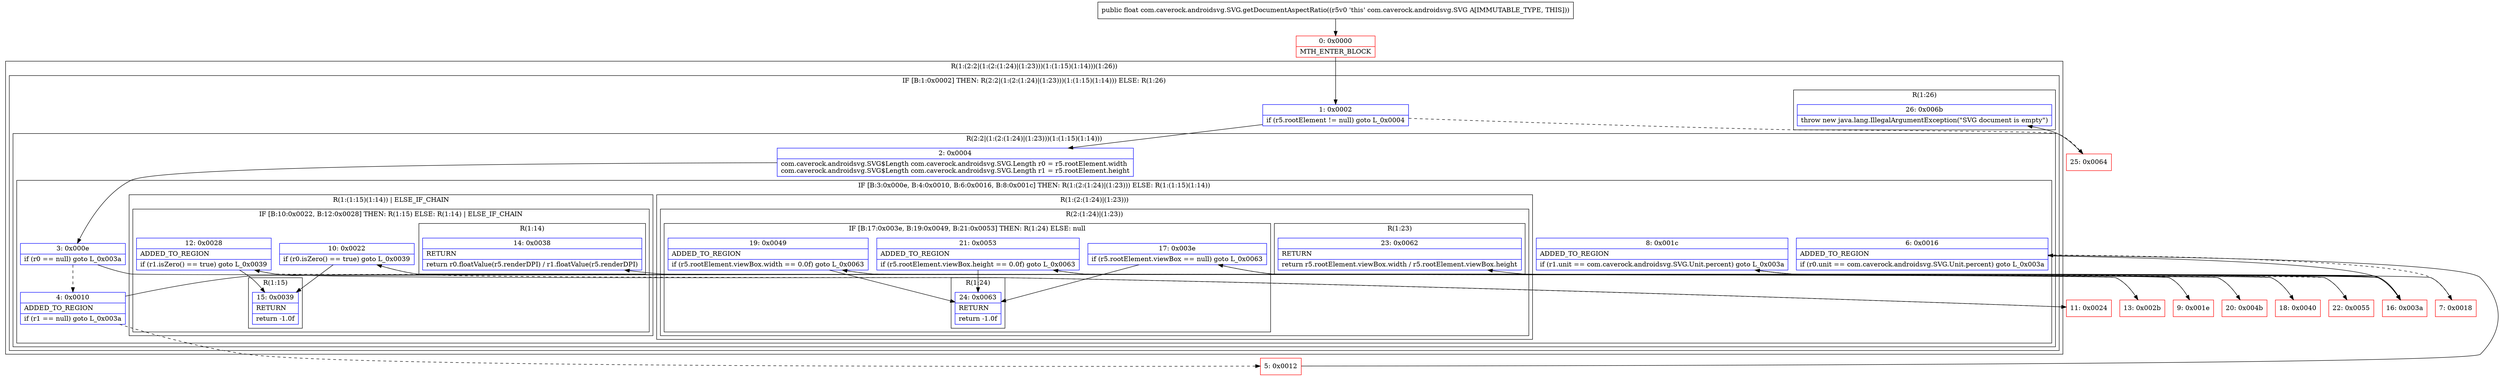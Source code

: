 digraph "CFG forcom.caverock.androidsvg.SVG.getDocumentAspectRatio()F" {
subgraph cluster_Region_783650705 {
label = "R(1:(2:2|(1:(2:(1:24)|(1:23)))(1:(1:15)(1:14)))(1:26))";
node [shape=record,color=blue];
subgraph cluster_IfRegion_1246609438 {
label = "IF [B:1:0x0002] THEN: R(2:2|(1:(2:(1:24)|(1:23)))(1:(1:15)(1:14))) ELSE: R(1:26)";
node [shape=record,color=blue];
Node_1 [shape=record,label="{1\:\ 0x0002|if (r5.rootElement != null) goto L_0x0004\l}"];
subgraph cluster_Region_1058474619 {
label = "R(2:2|(1:(2:(1:24)|(1:23)))(1:(1:15)(1:14)))";
node [shape=record,color=blue];
Node_2 [shape=record,label="{2\:\ 0x0004|com.caverock.androidsvg.SVG$Length com.caverock.androidsvg.SVG.Length r0 = r5.rootElement.width\lcom.caverock.androidsvg.SVG$Length com.caverock.androidsvg.SVG.Length r1 = r5.rootElement.height\l}"];
subgraph cluster_IfRegion_1380114358 {
label = "IF [B:3:0x000e, B:4:0x0010, B:6:0x0016, B:8:0x001c] THEN: R(1:(2:(1:24)|(1:23))) ELSE: R(1:(1:15)(1:14))";
node [shape=record,color=blue];
Node_3 [shape=record,label="{3\:\ 0x000e|if (r0 == null) goto L_0x003a\l}"];
Node_4 [shape=record,label="{4\:\ 0x0010|ADDED_TO_REGION\l|if (r1 == null) goto L_0x003a\l}"];
Node_6 [shape=record,label="{6\:\ 0x0016|ADDED_TO_REGION\l|if (r0.unit == com.caverock.androidsvg.SVG.Unit.percent) goto L_0x003a\l}"];
Node_8 [shape=record,label="{8\:\ 0x001c|ADDED_TO_REGION\l|if (r1.unit == com.caverock.androidsvg.SVG.Unit.percent) goto L_0x003a\l}"];
subgraph cluster_Region_774153583 {
label = "R(1:(2:(1:24)|(1:23)))";
node [shape=record,color=blue];
subgraph cluster_Region_1231852153 {
label = "R(2:(1:24)|(1:23))";
node [shape=record,color=blue];
subgraph cluster_IfRegion_1260864962 {
label = "IF [B:17:0x003e, B:19:0x0049, B:21:0x0053] THEN: R(1:24) ELSE: null";
node [shape=record,color=blue];
Node_17 [shape=record,label="{17\:\ 0x003e|if (r5.rootElement.viewBox == null) goto L_0x0063\l}"];
Node_19 [shape=record,label="{19\:\ 0x0049|ADDED_TO_REGION\l|if (r5.rootElement.viewBox.width == 0.0f) goto L_0x0063\l}"];
Node_21 [shape=record,label="{21\:\ 0x0053|ADDED_TO_REGION\l|if (r5.rootElement.viewBox.height == 0.0f) goto L_0x0063\l}"];
subgraph cluster_Region_1867395464 {
label = "R(1:24)";
node [shape=record,color=blue];
Node_24 [shape=record,label="{24\:\ 0x0063|RETURN\l|return \-1.0f\l}"];
}
}
subgraph cluster_Region_1682632403 {
label = "R(1:23)";
node [shape=record,color=blue];
Node_23 [shape=record,label="{23\:\ 0x0062|RETURN\l|return r5.rootElement.viewBox.width \/ r5.rootElement.viewBox.height\l}"];
}
}
}
subgraph cluster_Region_1226327929 {
label = "R(1:(1:15)(1:14)) | ELSE_IF_CHAIN\l";
node [shape=record,color=blue];
subgraph cluster_IfRegion_384690143 {
label = "IF [B:10:0x0022, B:12:0x0028] THEN: R(1:15) ELSE: R(1:14) | ELSE_IF_CHAIN\l";
node [shape=record,color=blue];
Node_10 [shape=record,label="{10\:\ 0x0022|if (r0.isZero() == true) goto L_0x0039\l}"];
Node_12 [shape=record,label="{12\:\ 0x0028|ADDED_TO_REGION\l|if (r1.isZero() == true) goto L_0x0039\l}"];
subgraph cluster_Region_945816269 {
label = "R(1:15)";
node [shape=record,color=blue];
Node_15 [shape=record,label="{15\:\ 0x0039|RETURN\l|return \-1.0f\l}"];
}
subgraph cluster_Region_1357577670 {
label = "R(1:14)";
node [shape=record,color=blue];
Node_14 [shape=record,label="{14\:\ 0x0038|RETURN\l|return r0.floatValue(r5.renderDPI) \/ r1.floatValue(r5.renderDPI)\l}"];
}
}
}
}
}
subgraph cluster_Region_649897528 {
label = "R(1:26)";
node [shape=record,color=blue];
Node_26 [shape=record,label="{26\:\ 0x006b|throw new java.lang.IllegalArgumentException(\"SVG document is empty\")\l}"];
}
}
}
Node_0 [shape=record,color=red,label="{0\:\ 0x0000|MTH_ENTER_BLOCK\l}"];
Node_5 [shape=record,color=red,label="{5\:\ 0x0012}"];
Node_7 [shape=record,color=red,label="{7\:\ 0x0018}"];
Node_9 [shape=record,color=red,label="{9\:\ 0x001e}"];
Node_11 [shape=record,color=red,label="{11\:\ 0x0024}"];
Node_13 [shape=record,color=red,label="{13\:\ 0x002b}"];
Node_16 [shape=record,color=red,label="{16\:\ 0x003a}"];
Node_18 [shape=record,color=red,label="{18\:\ 0x0040}"];
Node_20 [shape=record,color=red,label="{20\:\ 0x004b}"];
Node_22 [shape=record,color=red,label="{22\:\ 0x0055}"];
Node_25 [shape=record,color=red,label="{25\:\ 0x0064}"];
MethodNode[shape=record,label="{public float com.caverock.androidsvg.SVG.getDocumentAspectRatio((r5v0 'this' com.caverock.androidsvg.SVG A[IMMUTABLE_TYPE, THIS])) }"];
MethodNode -> Node_0;
Node_1 -> Node_2;
Node_1 -> Node_25[style=dashed];
Node_2 -> Node_3;
Node_3 -> Node_4[style=dashed];
Node_3 -> Node_16;
Node_4 -> Node_5[style=dashed];
Node_4 -> Node_16;
Node_6 -> Node_7[style=dashed];
Node_6 -> Node_16;
Node_8 -> Node_9[style=dashed];
Node_8 -> Node_16;
Node_17 -> Node_18[style=dashed];
Node_17 -> Node_24;
Node_19 -> Node_20[style=dashed];
Node_19 -> Node_24;
Node_21 -> Node_22[style=dashed];
Node_21 -> Node_24;
Node_10 -> Node_11[style=dashed];
Node_10 -> Node_15;
Node_12 -> Node_13[style=dashed];
Node_12 -> Node_15;
Node_0 -> Node_1;
Node_5 -> Node_6;
Node_7 -> Node_8;
Node_9 -> Node_10;
Node_11 -> Node_12;
Node_13 -> Node_14;
Node_16 -> Node_17;
Node_18 -> Node_19;
Node_20 -> Node_21;
Node_22 -> Node_23;
Node_25 -> Node_26;
}

